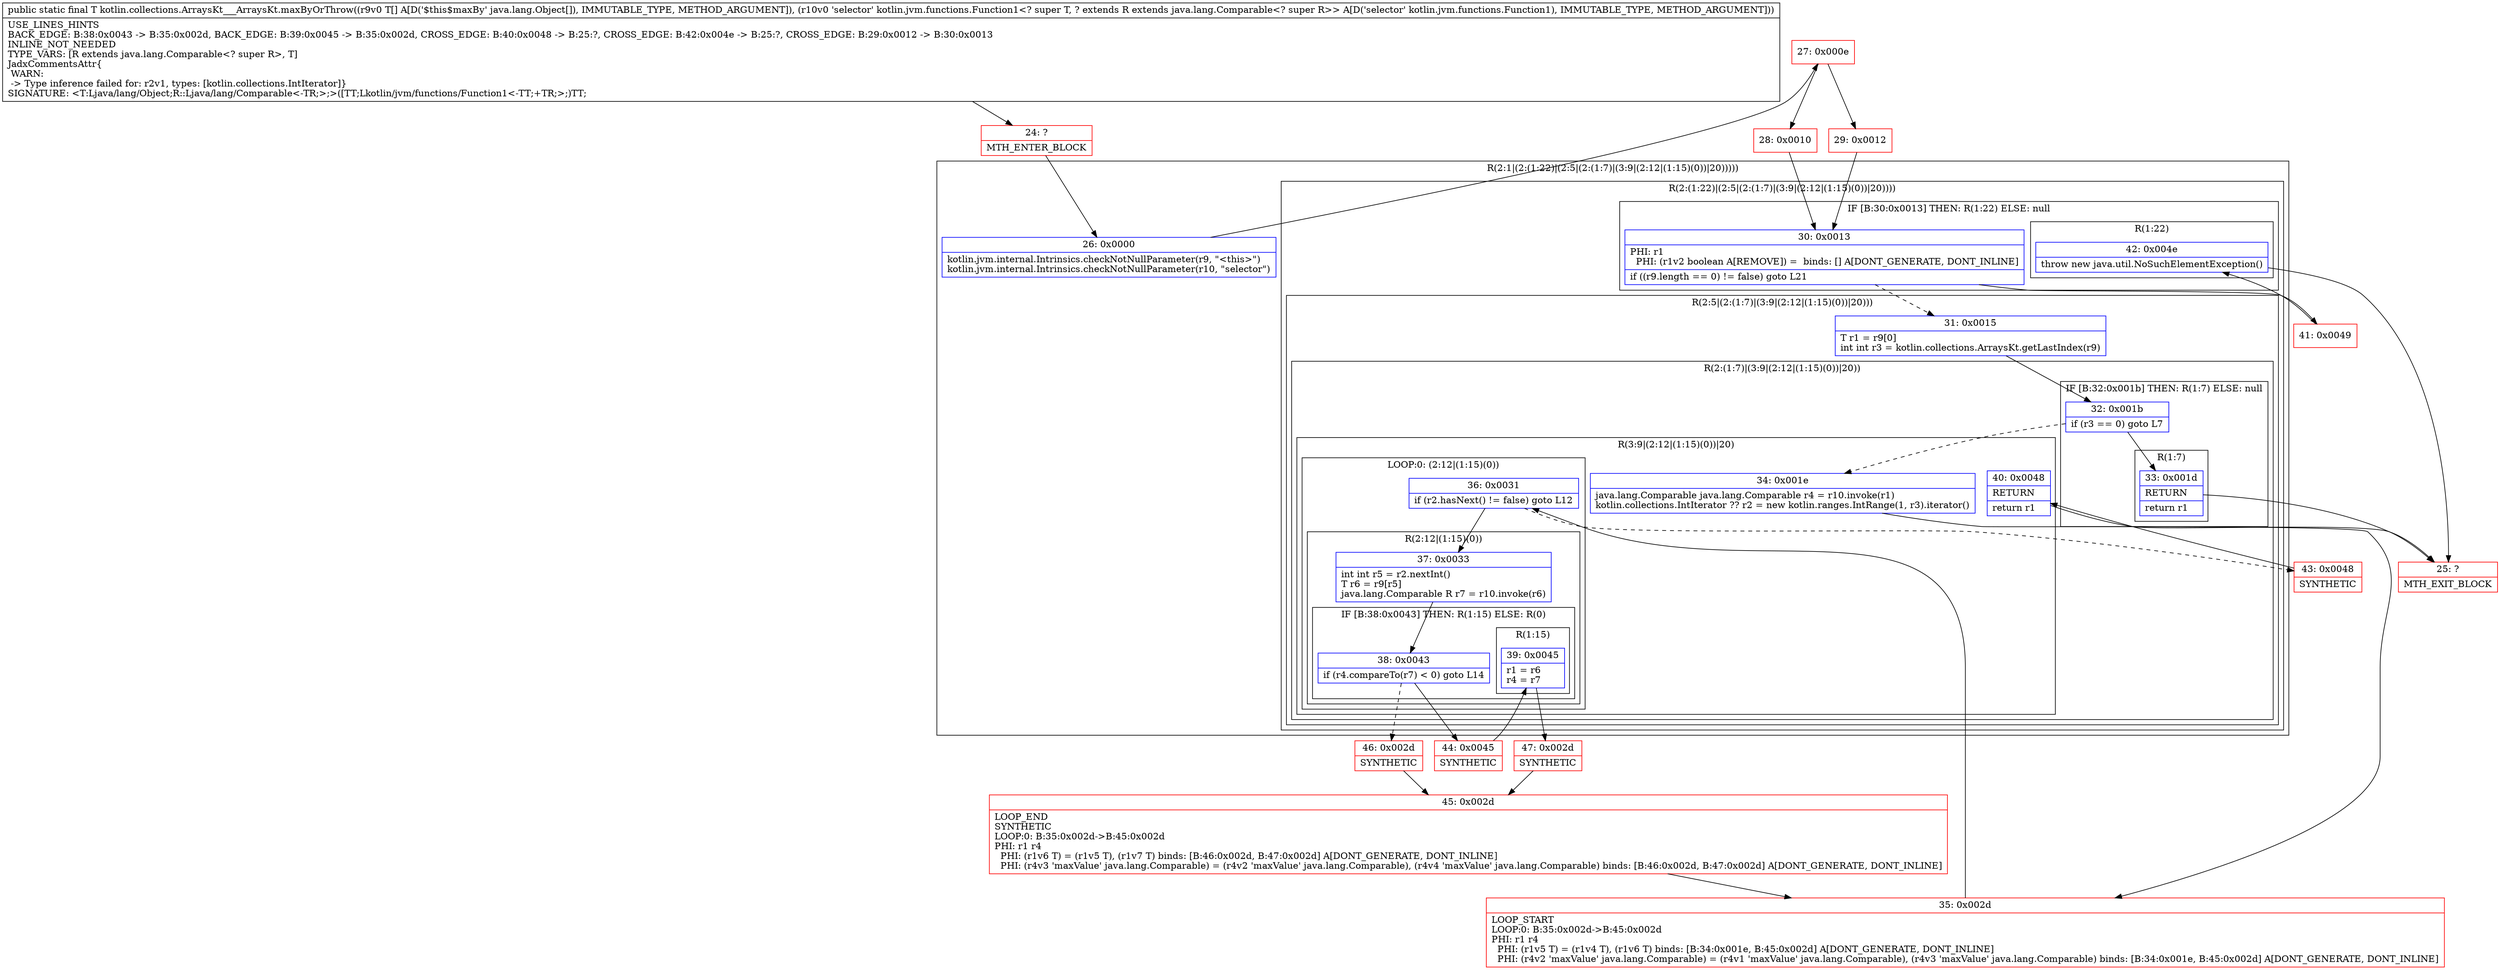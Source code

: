 digraph "CFG forkotlin.collections.ArraysKt___ArraysKt.maxByOrThrow([Ljava\/lang\/Object;Lkotlin\/jvm\/functions\/Function1;)Ljava\/lang\/Object;" {
subgraph cluster_Region_859453378 {
label = "R(2:1|(2:(1:22)|(2:5|(2:(1:7)|(3:9|(2:12|(1:15)(0))|20)))))";
node [shape=record,color=blue];
Node_26 [shape=record,label="{26\:\ 0x0000|kotlin.jvm.internal.Intrinsics.checkNotNullParameter(r9, \"\<this\>\")\lkotlin.jvm.internal.Intrinsics.checkNotNullParameter(r10, \"selector\")\l}"];
subgraph cluster_Region_1268280452 {
label = "R(2:(1:22)|(2:5|(2:(1:7)|(3:9|(2:12|(1:15)(0))|20))))";
node [shape=record,color=blue];
subgraph cluster_IfRegion_1462170587 {
label = "IF [B:30:0x0013] THEN: R(1:22) ELSE: null";
node [shape=record,color=blue];
Node_30 [shape=record,label="{30\:\ 0x0013|PHI: r1 \l  PHI: (r1v2 boolean A[REMOVE]) =  binds: [] A[DONT_GENERATE, DONT_INLINE]\l|if ((r9.length == 0) != false) goto L21\l}"];
subgraph cluster_Region_393818291 {
label = "R(1:22)";
node [shape=record,color=blue];
Node_42 [shape=record,label="{42\:\ 0x004e|throw new java.util.NoSuchElementException()\l}"];
}
}
subgraph cluster_Region_1939791159 {
label = "R(2:5|(2:(1:7)|(3:9|(2:12|(1:15)(0))|20)))";
node [shape=record,color=blue];
Node_31 [shape=record,label="{31\:\ 0x0015|T r1 = r9[0]\lint int r3 = kotlin.collections.ArraysKt.getLastIndex(r9)\l}"];
subgraph cluster_Region_1965003193 {
label = "R(2:(1:7)|(3:9|(2:12|(1:15)(0))|20))";
node [shape=record,color=blue];
subgraph cluster_IfRegion_163320699 {
label = "IF [B:32:0x001b] THEN: R(1:7) ELSE: null";
node [shape=record,color=blue];
Node_32 [shape=record,label="{32\:\ 0x001b|if (r3 == 0) goto L7\l}"];
subgraph cluster_Region_1622762884 {
label = "R(1:7)";
node [shape=record,color=blue];
Node_33 [shape=record,label="{33\:\ 0x001d|RETURN\l|return r1\l}"];
}
}
subgraph cluster_Region_206442656 {
label = "R(3:9|(2:12|(1:15)(0))|20)";
node [shape=record,color=blue];
Node_34 [shape=record,label="{34\:\ 0x001e|java.lang.Comparable java.lang.Comparable r4 = r10.invoke(r1)\lkotlin.collections.IntIterator ?? r2 = new kotlin.ranges.IntRange(1, r3).iterator()\l}"];
subgraph cluster_LoopRegion_1235875853 {
label = "LOOP:0: (2:12|(1:15)(0))";
node [shape=record,color=blue];
Node_36 [shape=record,label="{36\:\ 0x0031|if (r2.hasNext() != false) goto L12\l}"];
subgraph cluster_Region_899558024 {
label = "R(2:12|(1:15)(0))";
node [shape=record,color=blue];
Node_37 [shape=record,label="{37\:\ 0x0033|int int r5 = r2.nextInt()\lT r6 = r9[r5]\ljava.lang.Comparable R r7 = r10.invoke(r6)\l}"];
subgraph cluster_IfRegion_1654076574 {
label = "IF [B:38:0x0043] THEN: R(1:15) ELSE: R(0)";
node [shape=record,color=blue];
Node_38 [shape=record,label="{38\:\ 0x0043|if (r4.compareTo(r7) \< 0) goto L14\l}"];
subgraph cluster_Region_1643202100 {
label = "R(1:15)";
node [shape=record,color=blue];
Node_39 [shape=record,label="{39\:\ 0x0045|r1 = r6\lr4 = r7\l}"];
}
subgraph cluster_Region_2112569298 {
label = "R(0)";
node [shape=record,color=blue];
}
}
}
}
Node_40 [shape=record,label="{40\:\ 0x0048|RETURN\l|return r1\l}"];
}
}
}
}
}
Node_24 [shape=record,color=red,label="{24\:\ ?|MTH_ENTER_BLOCK\l}"];
Node_27 [shape=record,color=red,label="{27\:\ 0x000e}"];
Node_28 [shape=record,color=red,label="{28\:\ 0x0010}"];
Node_25 [shape=record,color=red,label="{25\:\ ?|MTH_EXIT_BLOCK\l}"];
Node_35 [shape=record,color=red,label="{35\:\ 0x002d|LOOP_START\lLOOP:0: B:35:0x002d\-\>B:45:0x002d\lPHI: r1 r4 \l  PHI: (r1v5 T) = (r1v4 T), (r1v6 T) binds: [B:34:0x001e, B:45:0x002d] A[DONT_GENERATE, DONT_INLINE]\l  PHI: (r4v2 'maxValue' java.lang.Comparable) = (r4v1 'maxValue' java.lang.Comparable), (r4v3 'maxValue' java.lang.Comparable) binds: [B:34:0x001e, B:45:0x002d] A[DONT_GENERATE, DONT_INLINE]\l}"];
Node_44 [shape=record,color=red,label="{44\:\ 0x0045|SYNTHETIC\l}"];
Node_47 [shape=record,color=red,label="{47\:\ 0x002d|SYNTHETIC\l}"];
Node_45 [shape=record,color=red,label="{45\:\ 0x002d|LOOP_END\lSYNTHETIC\lLOOP:0: B:35:0x002d\-\>B:45:0x002d\lPHI: r1 r4 \l  PHI: (r1v6 T) = (r1v5 T), (r1v7 T) binds: [B:46:0x002d, B:47:0x002d] A[DONT_GENERATE, DONT_INLINE]\l  PHI: (r4v3 'maxValue' java.lang.Comparable) = (r4v2 'maxValue' java.lang.Comparable), (r4v4 'maxValue' java.lang.Comparable) binds: [B:46:0x002d, B:47:0x002d] A[DONT_GENERATE, DONT_INLINE]\l}"];
Node_46 [shape=record,color=red,label="{46\:\ 0x002d|SYNTHETIC\l}"];
Node_43 [shape=record,color=red,label="{43\:\ 0x0048|SYNTHETIC\l}"];
Node_41 [shape=record,color=red,label="{41\:\ 0x0049}"];
Node_29 [shape=record,color=red,label="{29\:\ 0x0012}"];
MethodNode[shape=record,label="{public static final T kotlin.collections.ArraysKt___ArraysKt.maxByOrThrow((r9v0 T[] A[D('$this$maxBy' java.lang.Object[]), IMMUTABLE_TYPE, METHOD_ARGUMENT]), (r10v0 'selector' kotlin.jvm.functions.Function1\<? super T, ? extends R extends java.lang.Comparable\<? super R\>\> A[D('selector' kotlin.jvm.functions.Function1), IMMUTABLE_TYPE, METHOD_ARGUMENT]))  | USE_LINES_HINTS\lBACK_EDGE: B:38:0x0043 \-\> B:35:0x002d, BACK_EDGE: B:39:0x0045 \-\> B:35:0x002d, CROSS_EDGE: B:40:0x0048 \-\> B:25:?, CROSS_EDGE: B:42:0x004e \-\> B:25:?, CROSS_EDGE: B:29:0x0012 \-\> B:30:0x0013\lINLINE_NOT_NEEDED\lTYPE_VARS: [R extends java.lang.Comparable\<? super R\>, T]\lJadxCommentsAttr\{\l WARN: \l \-\> Type inference failed for: r2v1, types: [kotlin.collections.IntIterator]\}\lSIGNATURE: \<T:Ljava\/lang\/Object;R::Ljava\/lang\/Comparable\<\-TR;\>;\>([TT;Lkotlin\/jvm\/functions\/Function1\<\-TT;+TR;\>;)TT;\l}"];
MethodNode -> Node_24;Node_26 -> Node_27;
Node_30 -> Node_31[style=dashed];
Node_30 -> Node_41;
Node_42 -> Node_25;
Node_31 -> Node_32;
Node_32 -> Node_33;
Node_32 -> Node_34[style=dashed];
Node_33 -> Node_25;
Node_34 -> Node_35;
Node_36 -> Node_37;
Node_36 -> Node_43[style=dashed];
Node_37 -> Node_38;
Node_38 -> Node_44;
Node_38 -> Node_46[style=dashed];
Node_39 -> Node_47;
Node_40 -> Node_25;
Node_24 -> Node_26;
Node_27 -> Node_28;
Node_27 -> Node_29;
Node_28 -> Node_30;
Node_35 -> Node_36;
Node_44 -> Node_39;
Node_47 -> Node_45;
Node_45 -> Node_35;
Node_46 -> Node_45;
Node_43 -> Node_40;
Node_41 -> Node_42;
Node_29 -> Node_30;
}

